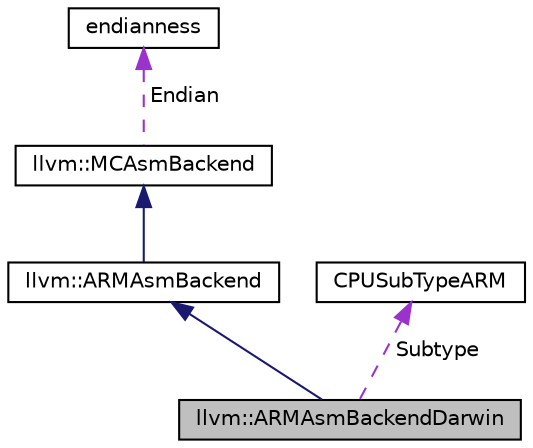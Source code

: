 digraph "llvm::ARMAsmBackendDarwin"
{
 // LATEX_PDF_SIZE
  bgcolor="transparent";
  edge [fontname="Helvetica",fontsize="10",labelfontname="Helvetica",labelfontsize="10"];
  node [fontname="Helvetica",fontsize="10",shape="box"];
  Node1 [label="llvm::ARMAsmBackendDarwin",height=0.2,width=0.4,color="black", fillcolor="grey75", style="filled", fontcolor="black",tooltip=" "];
  Node2 -> Node1 [dir="back",color="midnightblue",fontsize="10",style="solid",fontname="Helvetica"];
  Node2 [label="llvm::ARMAsmBackend",height=0.2,width=0.4,color="black",URL="$classllvm_1_1ARMAsmBackend.html",tooltip=" "];
  Node3 -> Node2 [dir="back",color="midnightblue",fontsize="10",style="solid",fontname="Helvetica"];
  Node3 [label="llvm::MCAsmBackend",height=0.2,width=0.4,color="black",URL="$classllvm_1_1MCAsmBackend.html",tooltip="Generic interface to target specific assembler backends."];
  Node4 -> Node3 [dir="back",color="darkorchid3",fontsize="10",style="dashed",label=" Endian" ,fontname="Helvetica"];
  Node4 [label="endianness",height=0.2,width=0.4,color="black",tooltip=" "];
  Node5 -> Node1 [dir="back",color="darkorchid3",fontsize="10",style="dashed",label=" Subtype" ,fontname="Helvetica"];
  Node5 [label="CPUSubTypeARM",height=0.2,width=0.4,color="black",tooltip=" "];
}
